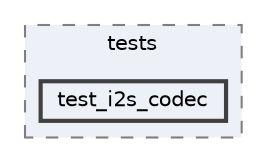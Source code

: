 digraph "Arduino/GetStartedWithMachineLearningOnArduino/tflite-micro-arduino-examples-main/src/peripherals/tests/test_i2s_codec"
{
 // LATEX_PDF_SIZE
  bgcolor="transparent";
  edge [fontname=Helvetica,fontsize=10,labelfontname=Helvetica,labelfontsize=10];
  node [fontname=Helvetica,fontsize=10,shape=box,height=0.2,width=0.4];
  compound=true
  subgraph clusterdir_7a4f6bc5eb55655be942dc3547981778 {
    graph [ bgcolor="#edf0f7", pencolor="grey50", label="tests", fontname=Helvetica,fontsize=10 style="filled,dashed", URL="dir_7a4f6bc5eb55655be942dc3547981778.html",tooltip=""]
  dir_76b74b2eda8a8ea91e0da86c2a54f518 [label="test_i2s_codec", fillcolor="#edf0f7", color="grey25", style="filled,bold", URL="dir_76b74b2eda8a8ea91e0da86c2a54f518.html",tooltip=""];
  }
}
